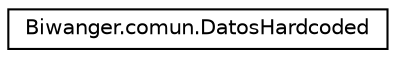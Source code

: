 digraph "Representación gráfica de la clase"
{
 // LATEX_PDF_SIZE
  edge [fontname="Helvetica",fontsize="10",labelfontname="Helvetica",labelfontsize="10"];
  node [fontname="Helvetica",fontsize="10",shape=record];
  rankdir="LR";
  Node0 [label="Biwanger.comun.DatosHardcoded",height=0.2,width=0.4,color="black", fillcolor="white", style="filled",URL="$class_biwanger_1_1comun_1_1_datos_hardcoded.html",tooltip="Clase que contiene datos para poblar la base de datos."];
}
